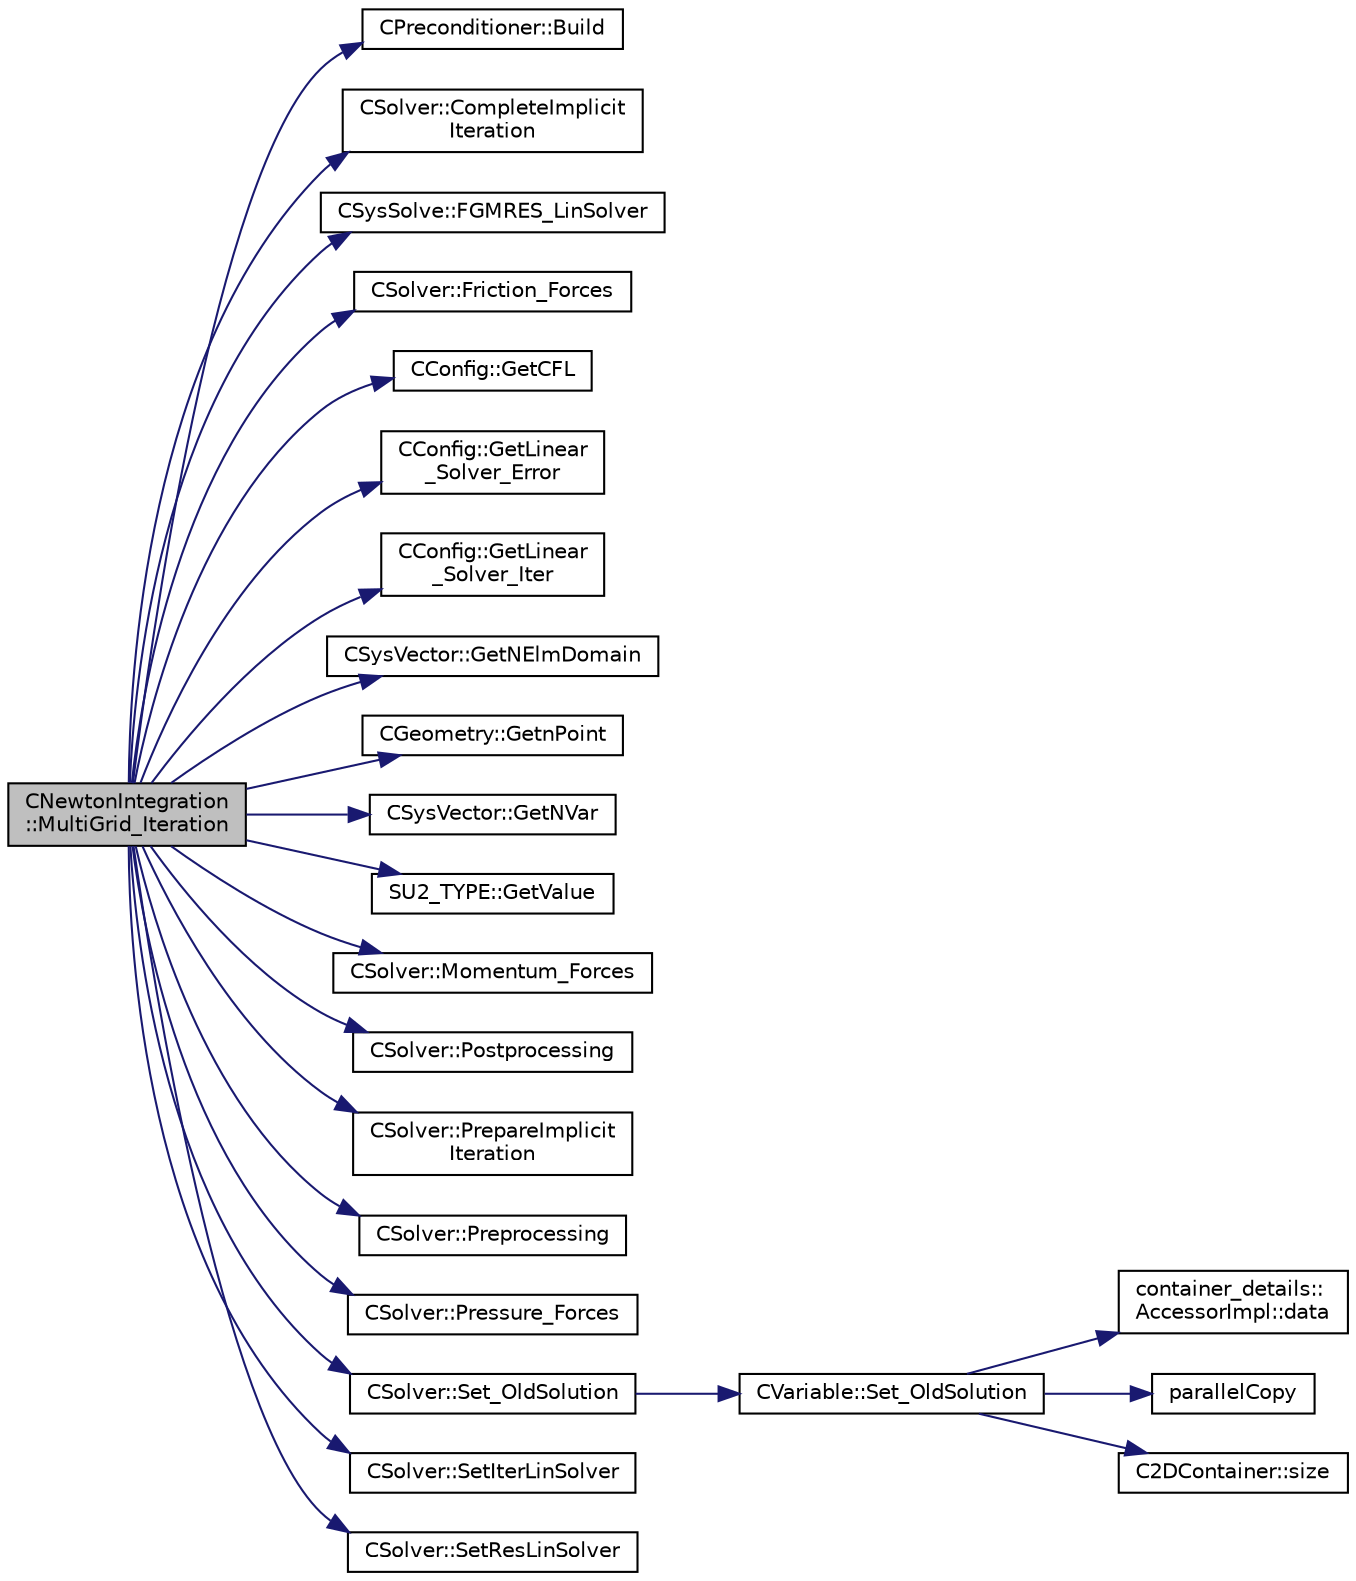 digraph "CNewtonIntegration::MultiGrid_Iteration"
{
 // LATEX_PDF_SIZE
  edge [fontname="Helvetica",fontsize="10",labelfontname="Helvetica",labelfontsize="10"];
  node [fontname="Helvetica",fontsize="10",shape=record];
  rankdir="LR";
  Node1 [label="CNewtonIntegration\l::MultiGrid_Iteration",height=0.2,width=0.4,color="black", fillcolor="grey75", style="filled", fontcolor="black",tooltip="This class overrides this method to make it a drop-in replacement for CMultigridIntegration."];
  Node1 -> Node2 [color="midnightblue",fontsize="10",style="solid",fontname="Helvetica"];
  Node2 [label="CPreconditioner::Build",height=0.2,width=0.4,color="black", fillcolor="white", style="filled",URL="$classCPreconditioner.html#a4107c7c58d894d1067b91a5e6e140946",tooltip="Generic \"preprocessing\" hook derived classes may implement to build the preconditioner."];
  Node1 -> Node3 [color="midnightblue",fontsize="10",style="solid",fontname="Helvetica"];
  Node3 [label="CSolver::CompleteImplicit\lIteration",height=0.2,width=0.4,color="black", fillcolor="white", style="filled",URL="$classCSolver.html#a1c9f88723ff9ebf7506ed7f8b9b4eb13",tooltip="A virtual member."];
  Node1 -> Node4 [color="midnightblue",fontsize="10",style="solid",fontname="Helvetica"];
  Node4 [label="CSysSolve::FGMRES_LinSolver",height=0.2,width=0.4,color="black", fillcolor="white", style="filled",URL="$classCSysSolve.html#ac8ce20d54f2eb18abecac419d969533f",tooltip="Flexible Generalized Minimal Residual method."];
  Node1 -> Node5 [color="midnightblue",fontsize="10",style="solid",fontname="Helvetica"];
  Node5 [label="CSolver::Friction_Forces",height=0.2,width=0.4,color="black", fillcolor="white", style="filled",URL="$classCSolver.html#a82859f2258c600fb1767cd984fd769f7",tooltip="A virtual member."];
  Node1 -> Node6 [color="midnightblue",fontsize="10",style="solid",fontname="Helvetica"];
  Node6 [label="CConfig::GetCFL",height=0.2,width=0.4,color="black", fillcolor="white", style="filled",URL="$classCConfig.html#a327893f15ca36b27db6201a7cb787022",tooltip="Get the Courant Friedrich Levi number for each grid."];
  Node1 -> Node7 [color="midnightblue",fontsize="10",style="solid",fontname="Helvetica"];
  Node7 [label="CConfig::GetLinear\l_Solver_Error",height=0.2,width=0.4,color="black", fillcolor="white", style="filled",URL="$classCConfig.html#ac34b0c8953978c88e8d6a80b0ad18412",tooltip="Get min error of the linear solver for the implicit formulation."];
  Node1 -> Node8 [color="midnightblue",fontsize="10",style="solid",fontname="Helvetica"];
  Node8 [label="CConfig::GetLinear\l_Solver_Iter",height=0.2,width=0.4,color="black", fillcolor="white", style="filled",URL="$classCConfig.html#a4af66b9b4150ce7bb3fea03a553a5e75",tooltip="Get max number of iterations of the linear solver for the implicit formulation."];
  Node1 -> Node9 [color="midnightblue",fontsize="10",style="solid",fontname="Helvetica"];
  Node9 [label="CSysVector::GetNElmDomain",height=0.2,width=0.4,color="black", fillcolor="white", style="filled",URL="$classCSysVector.html#a0fee65c6d084e3266b6da593ace9e55a",tooltip="return the number of local elements in the CSysVector without ghost cells"];
  Node1 -> Node10 [color="midnightblue",fontsize="10",style="solid",fontname="Helvetica"];
  Node10 [label="CGeometry::GetnPoint",height=0.2,width=0.4,color="black", fillcolor="white", style="filled",URL="$classCGeometry.html#a275fb07cd99ab79d7a04b4862280169d",tooltip="Get number of points."];
  Node1 -> Node11 [color="midnightblue",fontsize="10",style="solid",fontname="Helvetica"];
  Node11 [label="CSysVector::GetNVar",height=0.2,width=0.4,color="black", fillcolor="white", style="filled",URL="$classCSysVector.html#ac0b4bcd823f7905143430a7bbdcad6f2",tooltip="return the number of variables at each block (typically number per node)"];
  Node1 -> Node12 [color="midnightblue",fontsize="10",style="solid",fontname="Helvetica"];
  Node12 [label="SU2_TYPE::GetValue",height=0.2,width=0.4,color="black", fillcolor="white", style="filled",URL="$namespaceSU2__TYPE.html#adf52a59d6f4e578f7915ec9abbf7cb22",tooltip="Get the (primitive) value of the datatype (needs to be specialized for active types)."];
  Node1 -> Node13 [color="midnightblue",fontsize="10",style="solid",fontname="Helvetica"];
  Node13 [label="CSolver::Momentum_Forces",height=0.2,width=0.4,color="black", fillcolor="white", style="filled",URL="$classCSolver.html#a6279b246ec1fcc348b14b01ab6afa314",tooltip="A virtual member."];
  Node1 -> Node14 [color="midnightblue",fontsize="10",style="solid",fontname="Helvetica"];
  Node14 [label="CSolver::Postprocessing",height=0.2,width=0.4,color="black", fillcolor="white", style="filled",URL="$classCSolver.html#a3bbd97faea2faca3912f766870d9991f",tooltip="A virtual member."];
  Node1 -> Node15 [color="midnightblue",fontsize="10",style="solid",fontname="Helvetica"];
  Node15 [label="CSolver::PrepareImplicit\lIteration",height=0.2,width=0.4,color="black", fillcolor="white", style="filled",URL="$classCSolver.html#a2fe3fcae9ed32824f7d16088d1d91687",tooltip="A virtual member."];
  Node1 -> Node16 [color="midnightblue",fontsize="10",style="solid",fontname="Helvetica"];
  Node16 [label="CSolver::Preprocessing",height=0.2,width=0.4,color="black", fillcolor="white", style="filled",URL="$classCSolver.html#ae259428dd5451b8f0f81c407aceff287",tooltip="A virtual member."];
  Node1 -> Node17 [color="midnightblue",fontsize="10",style="solid",fontname="Helvetica"];
  Node17 [label="CSolver::Pressure_Forces",height=0.2,width=0.4,color="black", fillcolor="white", style="filled",URL="$classCSolver.html#a5de80597467b7bf1a2536b1ef7add756",tooltip="A virtual member."];
  Node1 -> Node18 [color="midnightblue",fontsize="10",style="solid",fontname="Helvetica"];
  Node18 [label="CSolver::Set_OldSolution",height=0.2,width=0.4,color="black", fillcolor="white", style="filled",URL="$classCSolver.html#a520d254d19779cc8cca458fd0c4576be",tooltip="Set the old solution variables to the current solution value for Runge-Kutta iteration...."];
  Node18 -> Node19 [color="midnightblue",fontsize="10",style="solid",fontname="Helvetica"];
  Node19 [label="CVariable::Set_OldSolution",height=0.2,width=0.4,color="black", fillcolor="white", style="filled",URL="$classCVariable.html#af7ab5687fab17a8840ebcbf1f1927634",tooltip="Set old variables to the value of the current variables."];
  Node19 -> Node20 [color="midnightblue",fontsize="10",style="solid",fontname="Helvetica"];
  Node20 [label="container_details::\lAccessorImpl::data",height=0.2,width=0.4,color="black", fillcolor="white", style="filled",URL="$classcontainer__details_1_1AccessorImpl.html#a5b5318f7212e57c13e464c398f74b3d5",tooltip=" "];
  Node19 -> Node21 [color="midnightblue",fontsize="10",style="solid",fontname="Helvetica"];
  Node21 [label="parallelCopy",height=0.2,width=0.4,color="black", fillcolor="white", style="filled",URL="$omp__structure_8hpp.html#a3af8b37ed645164f4c3441fa75e5fa76",tooltip="Copy data from one array-like object to another in parallel."];
  Node19 -> Node22 [color="midnightblue",fontsize="10",style="solid",fontname="Helvetica"];
  Node22 [label="C2DContainer::size",height=0.2,width=0.4,color="black", fillcolor="white", style="filled",URL="$classC2DContainer.html#a8278113dbcf54123f9852e7e44583759",tooltip=" "];
  Node1 -> Node23 [color="midnightblue",fontsize="10",style="solid",fontname="Helvetica"];
  Node23 [label="CSolver::SetIterLinSolver",height=0.2,width=0.4,color="black", fillcolor="white", style="filled",URL="$classCSolver.html#a4f948638416cf63651bfa204f286e00c",tooltip="Set number of linear solver iterations."];
  Node1 -> Node24 [color="midnightblue",fontsize="10",style="solid",fontname="Helvetica"];
  Node24 [label="CSolver::SetResLinSolver",height=0.2,width=0.4,color="black", fillcolor="white", style="filled",URL="$classCSolver.html#a57f38545147844c9c53bd419a9487904",tooltip="Set the final linear solver residual."];
}
